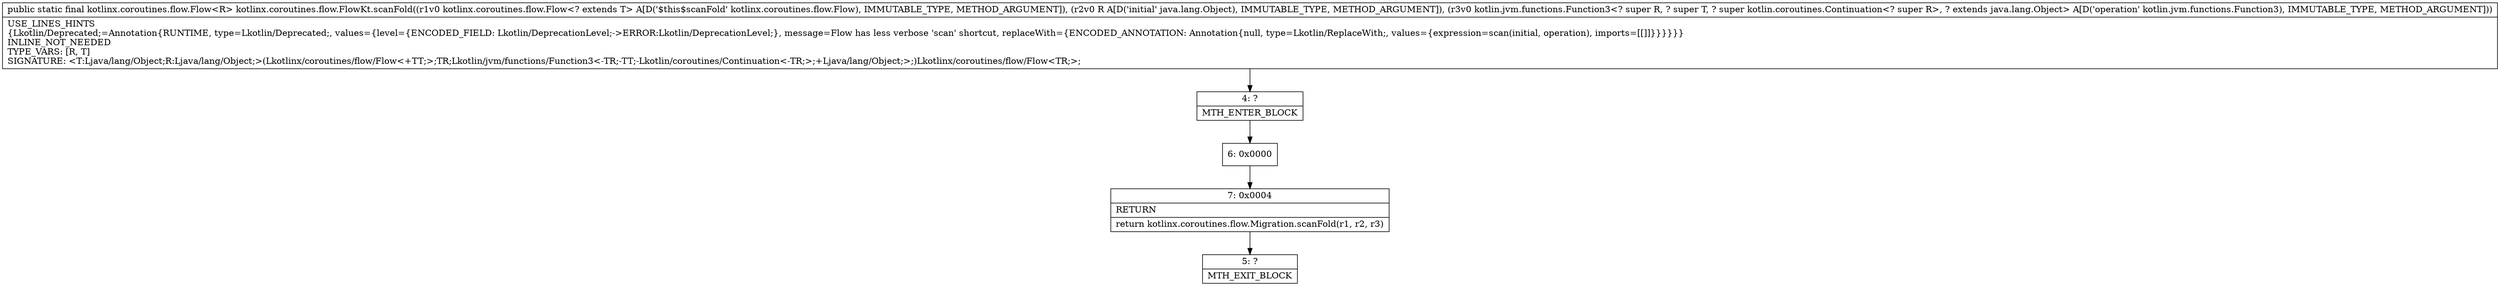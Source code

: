 digraph "CFG forkotlinx.coroutines.flow.FlowKt.scanFold(Lkotlinx\/coroutines\/flow\/Flow;Ljava\/lang\/Object;Lkotlin\/jvm\/functions\/Function3;)Lkotlinx\/coroutines\/flow\/Flow;" {
Node_4 [shape=record,label="{4\:\ ?|MTH_ENTER_BLOCK\l}"];
Node_6 [shape=record,label="{6\:\ 0x0000}"];
Node_7 [shape=record,label="{7\:\ 0x0004|RETURN\l|return kotlinx.coroutines.flow.Migration.scanFold(r1, r2, r3)\l}"];
Node_5 [shape=record,label="{5\:\ ?|MTH_EXIT_BLOCK\l}"];
MethodNode[shape=record,label="{public static final kotlinx.coroutines.flow.Flow\<R\> kotlinx.coroutines.flow.FlowKt.scanFold((r1v0 kotlinx.coroutines.flow.Flow\<? extends T\> A[D('$this$scanFold' kotlinx.coroutines.flow.Flow), IMMUTABLE_TYPE, METHOD_ARGUMENT]), (r2v0 R A[D('initial' java.lang.Object), IMMUTABLE_TYPE, METHOD_ARGUMENT]), (r3v0 kotlin.jvm.functions.Function3\<? super R, ? super T, ? super kotlin.coroutines.Continuation\<? super R\>, ? extends java.lang.Object\> A[D('operation' kotlin.jvm.functions.Function3), IMMUTABLE_TYPE, METHOD_ARGUMENT]))  | USE_LINES_HINTS\l\{Lkotlin\/Deprecated;=Annotation\{RUNTIME, type=Lkotlin\/Deprecated;, values=\{level=\{ENCODED_FIELD: Lkotlin\/DeprecationLevel;\-\>ERROR:Lkotlin\/DeprecationLevel;\}, message=Flow has less verbose 'scan' shortcut, replaceWith=\{ENCODED_ANNOTATION: Annotation\{null, type=Lkotlin\/ReplaceWith;, values=\{expression=scan(initial, operation), imports=[[]]\}\}\}\}\}\}\lINLINE_NOT_NEEDED\lTYPE_VARS: [R, T]\lSIGNATURE: \<T:Ljava\/lang\/Object;R:Ljava\/lang\/Object;\>(Lkotlinx\/coroutines\/flow\/Flow\<+TT;\>;TR;Lkotlin\/jvm\/functions\/Function3\<\-TR;\-TT;\-Lkotlin\/coroutines\/Continuation\<\-TR;\>;+Ljava\/lang\/Object;\>;)Lkotlinx\/coroutines\/flow\/Flow\<TR;\>;\l}"];
MethodNode -> Node_4;Node_4 -> Node_6;
Node_6 -> Node_7;
Node_7 -> Node_5;
}

